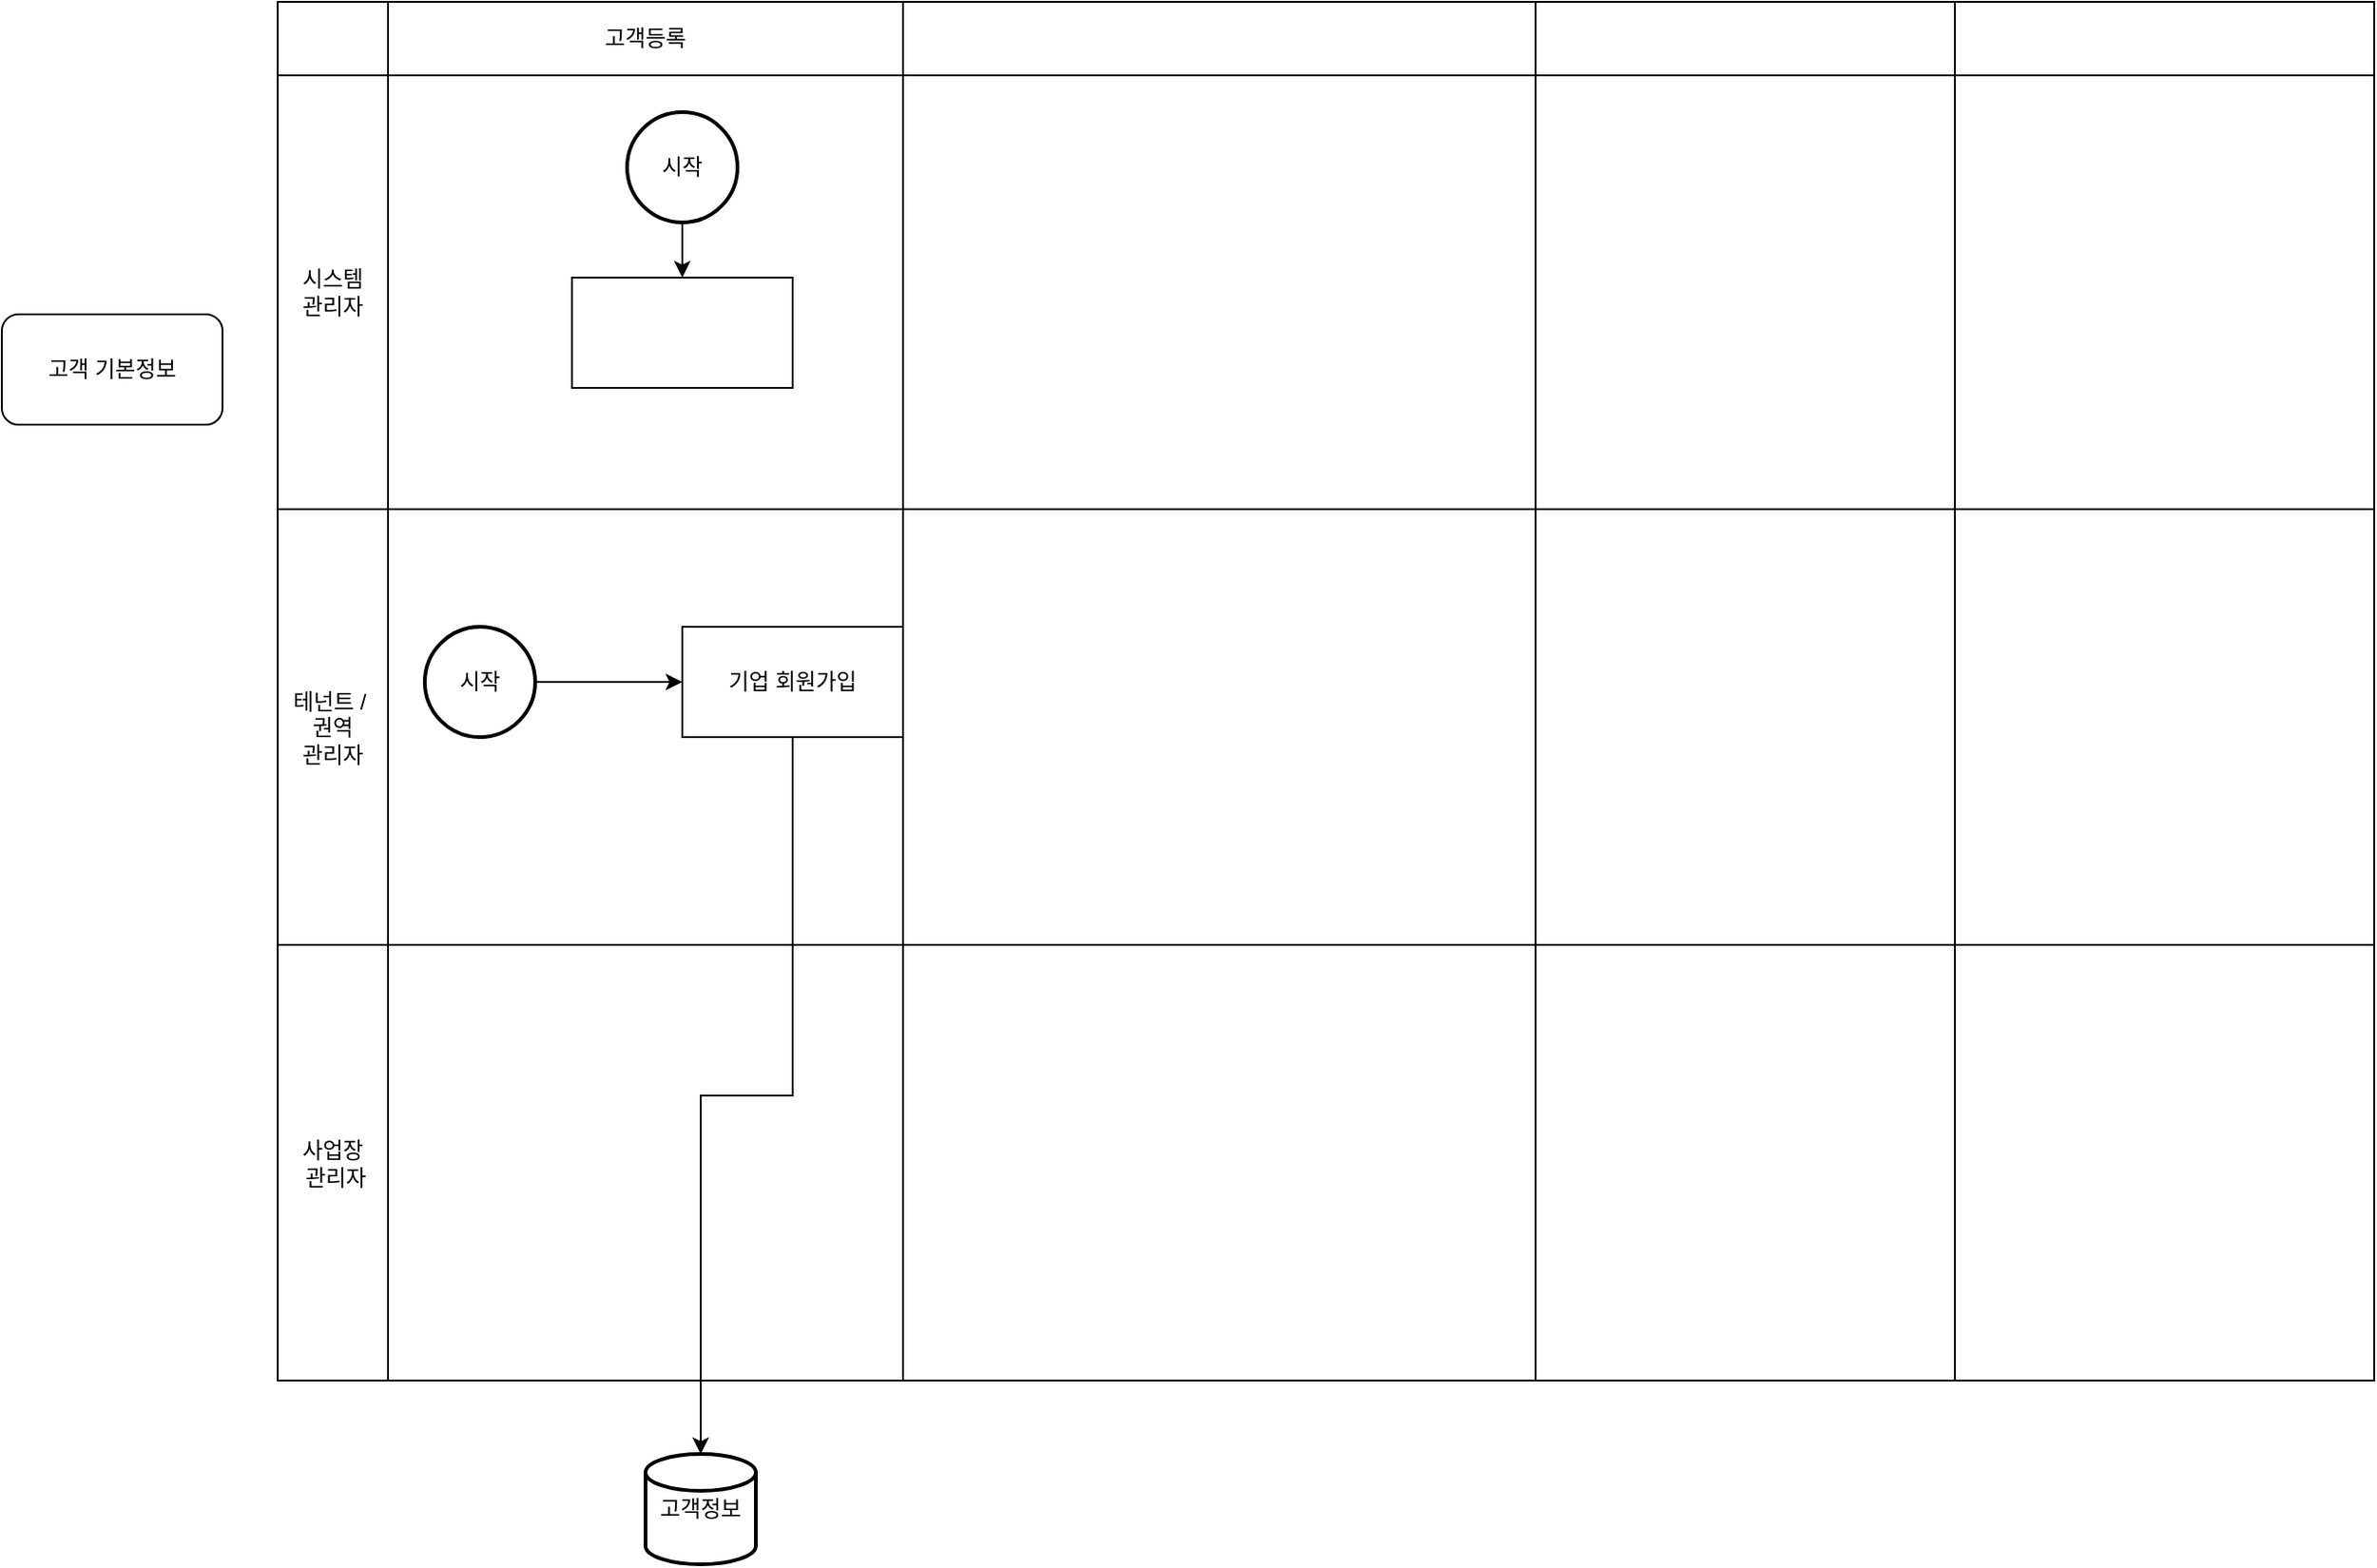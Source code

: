 <mxfile version="24.7.17">
  <diagram id="prtHgNgQTEPvFCAcTncT" name="Page-1">
    <mxGraphModel dx="2150" dy="1283" grid="1" gridSize="10" guides="1" tooltips="1" connect="1" arrows="1" fold="1" page="0" pageScale="1" pageWidth="827" pageHeight="1169" math="0" shadow="0">
      <root>
        <mxCell id="0" />
        <mxCell id="1" parent="0" />
        <mxCell id="SD3wSJpxxMlzkki4RZ0K-80" value="" style="shape=table;startSize=0;container=1;collapsible=0;childLayout=tableLayout;" vertex="1" parent="1">
          <mxGeometry x="-40" y="-300" width="1140" height="750" as="geometry" />
        </mxCell>
        <mxCell id="SD3wSJpxxMlzkki4RZ0K-81" value="" style="shape=tableRow;horizontal=0;startSize=0;swimlaneHead=0;swimlaneBody=0;strokeColor=inherit;top=0;left=0;bottom=0;right=0;collapsible=0;dropTarget=0;fillColor=none;points=[[0,0.5],[1,0.5]];portConstraint=eastwest;" vertex="1" parent="SD3wSJpxxMlzkki4RZ0K-80">
          <mxGeometry width="1140" height="40" as="geometry" />
        </mxCell>
        <mxCell id="SD3wSJpxxMlzkki4RZ0K-82" value="" style="shape=partialRectangle;html=1;whiteSpace=wrap;connectable=0;strokeColor=inherit;overflow=hidden;fillColor=none;top=0;left=0;bottom=0;right=0;pointerEvents=1;" vertex="1" parent="SD3wSJpxxMlzkki4RZ0K-81">
          <mxGeometry width="60" height="40" as="geometry">
            <mxRectangle width="60" height="40" as="alternateBounds" />
          </mxGeometry>
        </mxCell>
        <mxCell id="SD3wSJpxxMlzkki4RZ0K-83" value="고객등록" style="shape=partialRectangle;html=1;whiteSpace=wrap;connectable=0;strokeColor=inherit;overflow=hidden;fillColor=none;top=0;left=0;bottom=0;right=0;pointerEvents=1;" vertex="1" parent="SD3wSJpxxMlzkki4RZ0K-81">
          <mxGeometry x="60" width="280" height="40" as="geometry">
            <mxRectangle width="280" height="40" as="alternateBounds" />
          </mxGeometry>
        </mxCell>
        <mxCell id="SD3wSJpxxMlzkki4RZ0K-84" value="" style="shape=partialRectangle;html=1;whiteSpace=wrap;connectable=0;strokeColor=inherit;overflow=hidden;fillColor=none;top=0;left=0;bottom=0;right=0;pointerEvents=1;" vertex="1" parent="SD3wSJpxxMlzkki4RZ0K-81">
          <mxGeometry x="340" width="344" height="40" as="geometry">
            <mxRectangle width="344" height="40" as="alternateBounds" />
          </mxGeometry>
        </mxCell>
        <mxCell id="SD3wSJpxxMlzkki4RZ0K-85" value="" style="shape=partialRectangle;html=1;whiteSpace=wrap;connectable=0;strokeColor=inherit;overflow=hidden;fillColor=none;top=0;left=0;bottom=0;right=0;pointerEvents=1;" vertex="1" parent="SD3wSJpxxMlzkki4RZ0K-81">
          <mxGeometry x="684" width="228" height="40" as="geometry">
            <mxRectangle width="228" height="40" as="alternateBounds" />
          </mxGeometry>
        </mxCell>
        <mxCell id="SD3wSJpxxMlzkki4RZ0K-86" value="" style="shape=partialRectangle;html=1;whiteSpace=wrap;connectable=0;strokeColor=inherit;overflow=hidden;fillColor=none;top=0;left=0;bottom=0;right=0;pointerEvents=1;" vertex="1" parent="SD3wSJpxxMlzkki4RZ0K-81">
          <mxGeometry x="912" width="228" height="40" as="geometry">
            <mxRectangle width="228" height="40" as="alternateBounds" />
          </mxGeometry>
        </mxCell>
        <mxCell id="SD3wSJpxxMlzkki4RZ0K-87" value="" style="shape=tableRow;horizontal=0;startSize=0;swimlaneHead=0;swimlaneBody=0;strokeColor=inherit;top=0;left=0;bottom=0;right=0;collapsible=0;dropTarget=0;fillColor=none;points=[[0,0.5],[1,0.5]];portConstraint=eastwest;" vertex="1" parent="SD3wSJpxxMlzkki4RZ0K-80">
          <mxGeometry y="40" width="1140" height="236" as="geometry" />
        </mxCell>
        <mxCell id="SD3wSJpxxMlzkki4RZ0K-88" value="시스템&lt;div&gt;관리자&lt;/div&gt;" style="shape=partialRectangle;html=1;whiteSpace=wrap;connectable=0;strokeColor=inherit;overflow=hidden;fillColor=none;top=0;left=0;bottom=0;right=0;pointerEvents=1;" vertex="1" parent="SD3wSJpxxMlzkki4RZ0K-87">
          <mxGeometry width="60" height="236" as="geometry">
            <mxRectangle width="60" height="236" as="alternateBounds" />
          </mxGeometry>
        </mxCell>
        <mxCell id="SD3wSJpxxMlzkki4RZ0K-89" value="" style="shape=partialRectangle;html=1;whiteSpace=wrap;connectable=0;strokeColor=inherit;overflow=hidden;fillColor=none;top=0;left=0;bottom=0;right=0;pointerEvents=1;" vertex="1" parent="SD3wSJpxxMlzkki4RZ0K-87">
          <mxGeometry x="60" width="280" height="236" as="geometry">
            <mxRectangle width="280" height="236" as="alternateBounds" />
          </mxGeometry>
        </mxCell>
        <mxCell id="SD3wSJpxxMlzkki4RZ0K-90" value="" style="shape=partialRectangle;html=1;whiteSpace=wrap;connectable=0;strokeColor=inherit;overflow=hidden;fillColor=none;top=0;left=0;bottom=0;right=0;pointerEvents=1;" vertex="1" parent="SD3wSJpxxMlzkki4RZ0K-87">
          <mxGeometry x="340" width="344" height="236" as="geometry">
            <mxRectangle width="344" height="236" as="alternateBounds" />
          </mxGeometry>
        </mxCell>
        <mxCell id="SD3wSJpxxMlzkki4RZ0K-91" value="" style="shape=partialRectangle;html=1;whiteSpace=wrap;connectable=0;strokeColor=inherit;overflow=hidden;fillColor=none;top=0;left=0;bottom=0;right=0;pointerEvents=1;" vertex="1" parent="SD3wSJpxxMlzkki4RZ0K-87">
          <mxGeometry x="684" width="228" height="236" as="geometry">
            <mxRectangle width="228" height="236" as="alternateBounds" />
          </mxGeometry>
        </mxCell>
        <mxCell id="SD3wSJpxxMlzkki4RZ0K-92" value="" style="shape=partialRectangle;html=1;whiteSpace=wrap;connectable=0;strokeColor=inherit;overflow=hidden;fillColor=none;top=0;left=0;bottom=0;right=0;pointerEvents=1;" vertex="1" parent="SD3wSJpxxMlzkki4RZ0K-87">
          <mxGeometry x="912" width="228" height="236" as="geometry">
            <mxRectangle width="228" height="236" as="alternateBounds" />
          </mxGeometry>
        </mxCell>
        <mxCell id="SD3wSJpxxMlzkki4RZ0K-93" value="" style="shape=tableRow;horizontal=0;startSize=0;swimlaneHead=0;swimlaneBody=0;strokeColor=inherit;top=0;left=0;bottom=0;right=0;collapsible=0;dropTarget=0;fillColor=none;points=[[0,0.5],[1,0.5]];portConstraint=eastwest;" vertex="1" parent="SD3wSJpxxMlzkki4RZ0K-80">
          <mxGeometry y="276" width="1140" height="237" as="geometry" />
        </mxCell>
        <mxCell id="SD3wSJpxxMlzkki4RZ0K-94" value="테넌트 /&amp;nbsp;&lt;div&gt;권역&lt;/div&gt;&lt;div&gt;관리자&lt;/div&gt;" style="shape=partialRectangle;html=1;whiteSpace=wrap;connectable=0;strokeColor=inherit;overflow=hidden;fillColor=none;top=0;left=0;bottom=0;right=0;pointerEvents=1;" vertex="1" parent="SD3wSJpxxMlzkki4RZ0K-93">
          <mxGeometry width="60" height="237" as="geometry">
            <mxRectangle width="60" height="237" as="alternateBounds" />
          </mxGeometry>
        </mxCell>
        <mxCell id="SD3wSJpxxMlzkki4RZ0K-95" value="" style="shape=partialRectangle;html=1;whiteSpace=wrap;connectable=0;strokeColor=inherit;overflow=hidden;fillColor=none;top=0;left=0;bottom=0;right=0;pointerEvents=1;" vertex="1" parent="SD3wSJpxxMlzkki4RZ0K-93">
          <mxGeometry x="60" width="280" height="237" as="geometry">
            <mxRectangle width="280" height="237" as="alternateBounds" />
          </mxGeometry>
        </mxCell>
        <mxCell id="SD3wSJpxxMlzkki4RZ0K-96" value="" style="shape=partialRectangle;html=1;whiteSpace=wrap;connectable=0;strokeColor=inherit;overflow=hidden;fillColor=none;top=0;left=0;bottom=0;right=0;pointerEvents=1;" vertex="1" parent="SD3wSJpxxMlzkki4RZ0K-93">
          <mxGeometry x="340" width="344" height="237" as="geometry">
            <mxRectangle width="344" height="237" as="alternateBounds" />
          </mxGeometry>
        </mxCell>
        <mxCell id="SD3wSJpxxMlzkki4RZ0K-97" value="" style="shape=partialRectangle;html=1;whiteSpace=wrap;connectable=0;strokeColor=inherit;overflow=hidden;fillColor=none;top=0;left=0;bottom=0;right=0;pointerEvents=1;" vertex="1" parent="SD3wSJpxxMlzkki4RZ0K-93">
          <mxGeometry x="684" width="228" height="237" as="geometry">
            <mxRectangle width="228" height="237" as="alternateBounds" />
          </mxGeometry>
        </mxCell>
        <mxCell id="SD3wSJpxxMlzkki4RZ0K-98" value="" style="shape=partialRectangle;html=1;whiteSpace=wrap;connectable=0;strokeColor=inherit;overflow=hidden;fillColor=none;top=0;left=0;bottom=0;right=0;pointerEvents=1;" vertex="1" parent="SD3wSJpxxMlzkki4RZ0K-93">
          <mxGeometry x="912" width="228" height="237" as="geometry">
            <mxRectangle width="228" height="237" as="alternateBounds" />
          </mxGeometry>
        </mxCell>
        <mxCell id="SD3wSJpxxMlzkki4RZ0K-99" style="shape=tableRow;horizontal=0;startSize=0;swimlaneHead=0;swimlaneBody=0;strokeColor=inherit;top=0;left=0;bottom=0;right=0;collapsible=0;dropTarget=0;fillColor=none;points=[[0,0.5],[1,0.5]];portConstraint=eastwest;" vertex="1" parent="SD3wSJpxxMlzkki4RZ0K-80">
          <mxGeometry y="513" width="1140" height="237" as="geometry" />
        </mxCell>
        <mxCell id="SD3wSJpxxMlzkki4RZ0K-100" value="사업장&lt;div&gt;&amp;nbsp;관리자&lt;/div&gt;" style="shape=partialRectangle;html=1;whiteSpace=wrap;connectable=0;strokeColor=inherit;overflow=hidden;fillColor=none;top=0;left=0;bottom=0;right=0;pointerEvents=1;" vertex="1" parent="SD3wSJpxxMlzkki4RZ0K-99">
          <mxGeometry width="60" height="237" as="geometry">
            <mxRectangle width="60" height="237" as="alternateBounds" />
          </mxGeometry>
        </mxCell>
        <mxCell id="SD3wSJpxxMlzkki4RZ0K-101" style="shape=partialRectangle;html=1;whiteSpace=wrap;connectable=0;strokeColor=inherit;overflow=hidden;fillColor=none;top=0;left=0;bottom=0;right=0;pointerEvents=1;" vertex="1" parent="SD3wSJpxxMlzkki4RZ0K-99">
          <mxGeometry x="60" width="280" height="237" as="geometry">
            <mxRectangle width="280" height="237" as="alternateBounds" />
          </mxGeometry>
        </mxCell>
        <mxCell id="SD3wSJpxxMlzkki4RZ0K-102" style="shape=partialRectangle;html=1;whiteSpace=wrap;connectable=0;strokeColor=inherit;overflow=hidden;fillColor=none;top=0;left=0;bottom=0;right=0;pointerEvents=1;" vertex="1" parent="SD3wSJpxxMlzkki4RZ0K-99">
          <mxGeometry x="340" width="344" height="237" as="geometry">
            <mxRectangle width="344" height="237" as="alternateBounds" />
          </mxGeometry>
        </mxCell>
        <mxCell id="SD3wSJpxxMlzkki4RZ0K-103" style="shape=partialRectangle;html=1;whiteSpace=wrap;connectable=0;strokeColor=inherit;overflow=hidden;fillColor=none;top=0;left=0;bottom=0;right=0;pointerEvents=1;" vertex="1" parent="SD3wSJpxxMlzkki4RZ0K-99">
          <mxGeometry x="684" width="228" height="237" as="geometry">
            <mxRectangle width="228" height="237" as="alternateBounds" />
          </mxGeometry>
        </mxCell>
        <mxCell id="SD3wSJpxxMlzkki4RZ0K-104" style="shape=partialRectangle;html=1;whiteSpace=wrap;connectable=0;strokeColor=inherit;overflow=hidden;fillColor=none;top=0;left=0;bottom=0;right=0;pointerEvents=1;" vertex="1" parent="SD3wSJpxxMlzkki4RZ0K-99">
          <mxGeometry x="912" width="228" height="237" as="geometry">
            <mxRectangle width="228" height="237" as="alternateBounds" />
          </mxGeometry>
        </mxCell>
        <mxCell id="SD3wSJpxxMlzkki4RZ0K-111" value="" style="edgeStyle=orthogonalEdgeStyle;rounded=0;orthogonalLoop=1;jettySize=auto;html=1;" edge="1" parent="1" source="SD3wSJpxxMlzkki4RZ0K-106" target="SD3wSJpxxMlzkki4RZ0K-109">
          <mxGeometry relative="1" as="geometry" />
        </mxCell>
        <mxCell id="SD3wSJpxxMlzkki4RZ0K-106" value="시작" style="strokeWidth=2;html=1;shape=mxgraph.flowchart.start_2;whiteSpace=wrap;" vertex="1" parent="1">
          <mxGeometry x="150" y="-240" width="60" height="60" as="geometry" />
        </mxCell>
        <mxCell id="SD3wSJpxxMlzkki4RZ0K-107" value="고객 기본정보" style="rounded=1;whiteSpace=wrap;html=1;" vertex="1" parent="1">
          <mxGeometry x="-190" y="-130" width="120" height="60" as="geometry" />
        </mxCell>
        <mxCell id="SD3wSJpxxMlzkki4RZ0K-109" value="" style="rounded=0;whiteSpace=wrap;html=1;" vertex="1" parent="1">
          <mxGeometry x="120" y="-150" width="120" height="60" as="geometry" />
        </mxCell>
        <mxCell id="SD3wSJpxxMlzkki4RZ0K-112" value="기업 회원가입" style="rounded=0;whiteSpace=wrap;html=1;" vertex="1" parent="1">
          <mxGeometry x="180" y="40" width="120" height="60" as="geometry" />
        </mxCell>
        <mxCell id="SD3wSJpxxMlzkki4RZ0K-114" style="edgeStyle=orthogonalEdgeStyle;rounded=0;orthogonalLoop=1;jettySize=auto;html=1;exitX=1;exitY=0.5;exitDx=0;exitDy=0;exitPerimeter=0;entryX=0;entryY=0.5;entryDx=0;entryDy=0;" edge="1" parent="1" source="SD3wSJpxxMlzkki4RZ0K-113" target="SD3wSJpxxMlzkki4RZ0K-112">
          <mxGeometry relative="1" as="geometry" />
        </mxCell>
        <mxCell id="SD3wSJpxxMlzkki4RZ0K-113" value="시작" style="strokeWidth=2;html=1;shape=mxgraph.flowchart.start_2;whiteSpace=wrap;" vertex="1" parent="1">
          <mxGeometry x="40" y="40" width="60" height="60" as="geometry" />
        </mxCell>
        <mxCell id="SD3wSJpxxMlzkki4RZ0K-115" value="고객정보" style="strokeWidth=2;html=1;shape=mxgraph.flowchart.database;whiteSpace=wrap;" vertex="1" parent="1">
          <mxGeometry x="160" y="490" width="60" height="60" as="geometry" />
        </mxCell>
        <mxCell id="SD3wSJpxxMlzkki4RZ0K-116" style="edgeStyle=orthogonalEdgeStyle;rounded=0;orthogonalLoop=1;jettySize=auto;html=1;entryX=0.5;entryY=0;entryDx=0;entryDy=0;entryPerimeter=0;" edge="1" parent="1" source="SD3wSJpxxMlzkki4RZ0K-112" target="SD3wSJpxxMlzkki4RZ0K-115">
          <mxGeometry relative="1" as="geometry" />
        </mxCell>
      </root>
    </mxGraphModel>
  </diagram>
</mxfile>
